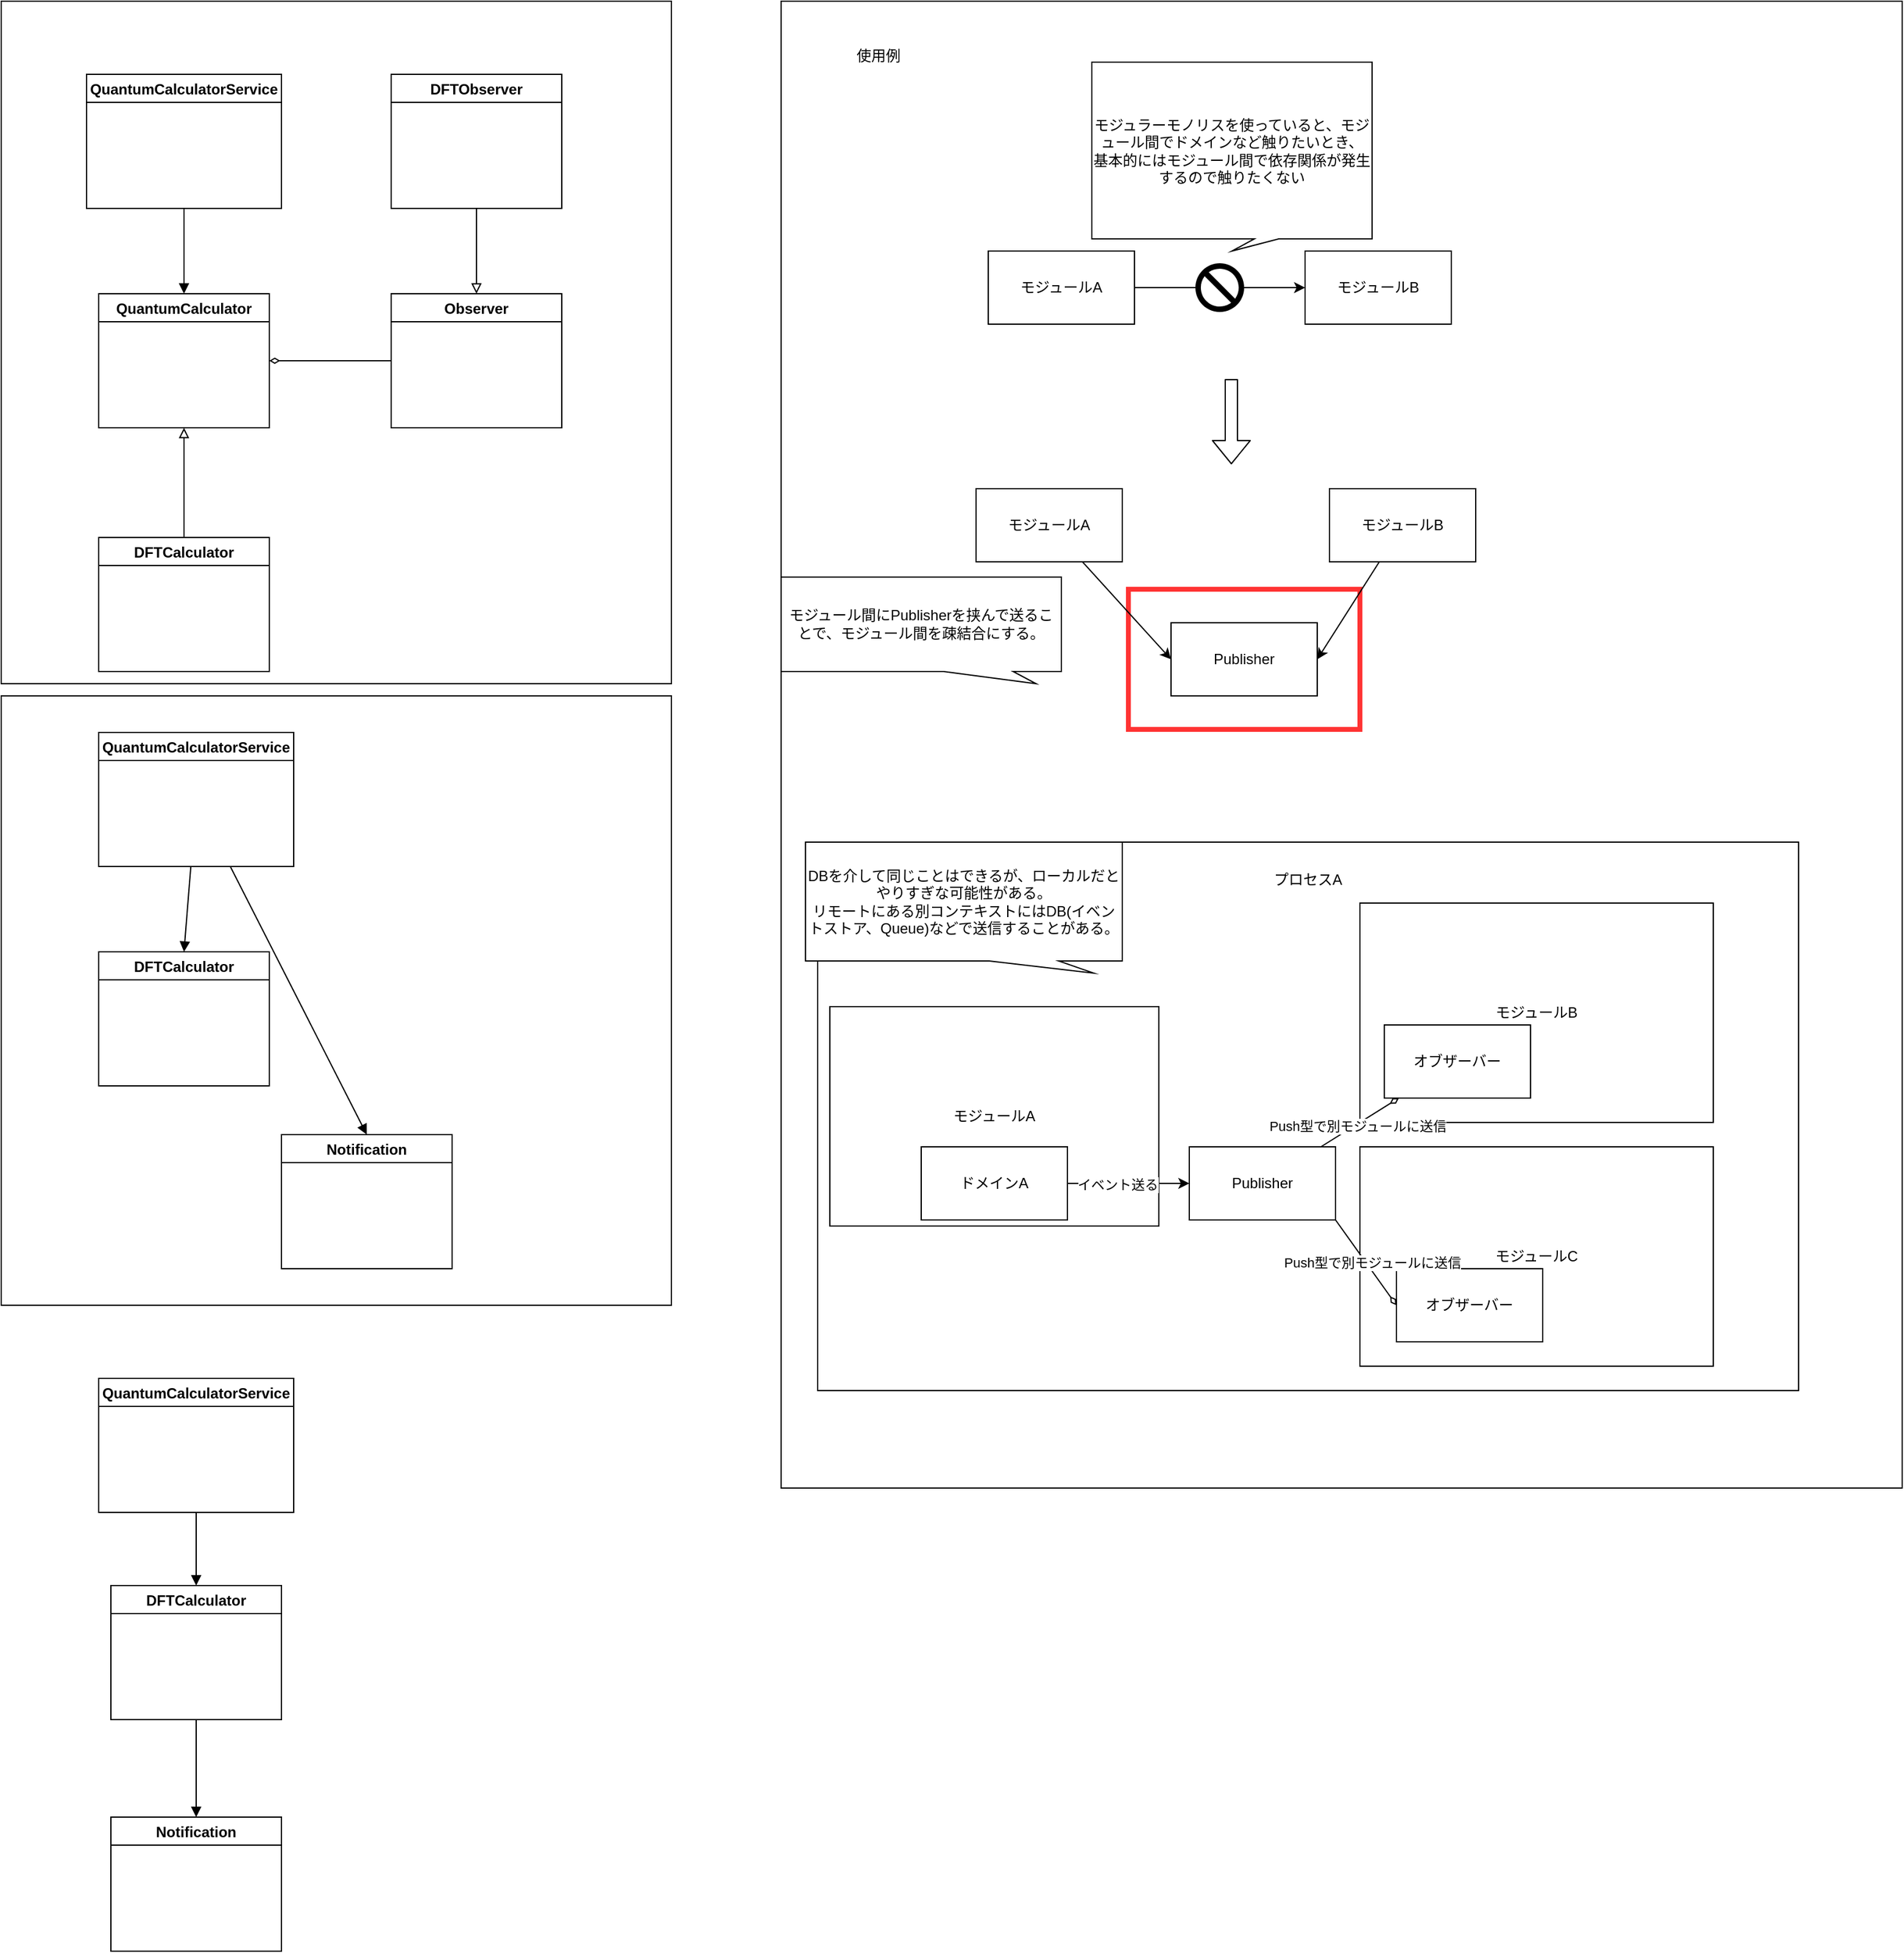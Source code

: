 <mxfile>
    <diagram id="JCCNLBj2ZMaoP5BMb1Lu" name="Page-1">
        <mxGraphModel dx="988" dy="1490" grid="1" gridSize="10" guides="1" tooltips="1" connect="1" arrows="1" fold="1" page="1" pageScale="1" pageWidth="1169" pageHeight="827" math="0" shadow="0">
            <root>
                <mxCell id="0"/>
                <mxCell id="1" parent="0"/>
                <mxCell id="54" value="" style="rounded=0;whiteSpace=wrap;html=1;" vertex="1" parent="1">
                    <mxGeometry x="680" y="-120" width="920" height="1220" as="geometry"/>
                </mxCell>
                <mxCell id="50" value="プロセスA&lt;br&gt;&lt;br&gt;&lt;br&gt;&lt;br&gt;&lt;br&gt;&lt;br&gt;&lt;br&gt;&lt;br&gt;&lt;br&gt;&lt;br&gt;&lt;br&gt;&lt;br&gt;&lt;br&gt;&lt;br&gt;&lt;br&gt;&lt;br&gt;&lt;br&gt;&lt;br&gt;&lt;br&gt;&lt;br&gt;&lt;br&gt;&lt;br&gt;&lt;br&gt;&lt;br&gt;&lt;br&gt;&lt;br&gt;&lt;br&gt;&lt;br&gt;" style="rounded=0;whiteSpace=wrap;html=1;" vertex="1" parent="1">
                    <mxGeometry x="710" y="570" width="805" height="450" as="geometry"/>
                </mxCell>
                <mxCell id="40" value="" style="rounded=0;whiteSpace=wrap;html=1;strokeColor=#FF3333;strokeWidth=4;" vertex="1" parent="1">
                    <mxGeometry x="965" y="362.5" width="190" height="115" as="geometry"/>
                </mxCell>
                <mxCell id="24" value="" style="rounded=0;whiteSpace=wrap;html=1;" parent="1" vertex="1">
                    <mxGeometry x="40" y="450" width="550" height="500" as="geometry"/>
                </mxCell>
                <mxCell id="23" value="" style="rounded=0;whiteSpace=wrap;html=1;" parent="1" vertex="1">
                    <mxGeometry x="40" y="-120" width="550" height="560" as="geometry"/>
                </mxCell>
                <mxCell id="3" value="QuantumCalculator" style="swimlane;" parent="1" vertex="1">
                    <mxGeometry x="120" y="120" width="140" height="110" as="geometry"/>
                </mxCell>
                <mxCell id="5" style="edgeStyle=none;html=1;entryX=0.5;entryY=1;entryDx=0;entryDy=0;endArrow=block;endFill=0;" parent="1" source="4" target="3" edge="1">
                    <mxGeometry relative="1" as="geometry">
                        <mxPoint x="190" y="250" as="targetPoint"/>
                    </mxGeometry>
                </mxCell>
                <mxCell id="4" value="DFTCalculator" style="swimlane;" parent="1" vertex="1">
                    <mxGeometry x="120" y="320" width="140" height="110" as="geometry"/>
                </mxCell>
                <mxCell id="8" style="edgeStyle=none;html=1;entryX=1;entryY=0.5;entryDx=0;entryDy=0;endArrow=diamondThin;endFill=0;" parent="1" source="6" target="3" edge="1">
                    <mxGeometry relative="1" as="geometry"/>
                </mxCell>
                <mxCell id="6" value="Observer" style="swimlane;" parent="1" vertex="1">
                    <mxGeometry x="360" y="120" width="140" height="110" as="geometry"/>
                </mxCell>
                <mxCell id="9" style="edgeStyle=none;html=1;entryX=0.5;entryY=0;entryDx=0;entryDy=0;endArrow=block;endFill=0;" parent="1" source="7" target="6" edge="1">
                    <mxGeometry relative="1" as="geometry"/>
                </mxCell>
                <mxCell id="7" value="DFTObserver" style="swimlane;" parent="1" vertex="1">
                    <mxGeometry x="360" y="-60" width="140" height="110" as="geometry"/>
                </mxCell>
                <mxCell id="10" value="DFTCalculator" style="swimlane;" parent="1" vertex="1">
                    <mxGeometry x="120" y="660" width="140" height="110" as="geometry"/>
                </mxCell>
                <mxCell id="12" style="edgeStyle=none;html=1;entryX=0.5;entryY=0;entryDx=0;entryDy=0;endArrow=block;endFill=1;" parent="1" source="11" target="10" edge="1">
                    <mxGeometry relative="1" as="geometry"/>
                </mxCell>
                <mxCell id="14" style="edgeStyle=none;html=1;entryX=0.5;entryY=0;entryDx=0;entryDy=0;endArrow=block;endFill=1;" parent="1" source="11" target="13" edge="1">
                    <mxGeometry relative="1" as="geometry"/>
                </mxCell>
                <mxCell id="11" value="QuantumCalculatorService" style="swimlane;" parent="1" vertex="1">
                    <mxGeometry x="120" y="480" width="160" height="110" as="geometry"/>
                </mxCell>
                <mxCell id="13" value="Notification" style="swimlane;" parent="1" vertex="1">
                    <mxGeometry x="270" y="810" width="140" height="110" as="geometry"/>
                </mxCell>
                <mxCell id="19" style="edgeStyle=none;html=1;entryX=0.5;entryY=0;entryDx=0;entryDy=0;endArrow=block;endFill=1;" parent="1" source="15" target="17" edge="1">
                    <mxGeometry relative="1" as="geometry"/>
                </mxCell>
                <mxCell id="15" value="DFTCalculator" style="swimlane;" parent="1" vertex="1">
                    <mxGeometry x="130" y="1180" width="140" height="110" as="geometry"/>
                </mxCell>
                <mxCell id="18" style="edgeStyle=none;html=1;entryX=0.5;entryY=0;entryDx=0;entryDy=0;endArrow=block;endFill=1;" parent="1" source="16" target="15" edge="1">
                    <mxGeometry relative="1" as="geometry"/>
                </mxCell>
                <mxCell id="16" value="QuantumCalculatorService" style="swimlane;" parent="1" vertex="1">
                    <mxGeometry x="120" y="1010" width="160" height="110" as="geometry"/>
                </mxCell>
                <mxCell id="17" value="Notification" style="swimlane;" parent="1" vertex="1">
                    <mxGeometry x="130" y="1370" width="140" height="110" as="geometry"/>
                </mxCell>
                <mxCell id="21" style="edgeStyle=none;html=1;entryX=0.5;entryY=0;entryDx=0;entryDy=0;endArrow=block;endFill=1;" parent="1" source="20" target="3" edge="1">
                    <mxGeometry relative="1" as="geometry"/>
                </mxCell>
                <mxCell id="20" value="QuantumCalculatorService" style="swimlane;" parent="1" vertex="1">
                    <mxGeometry x="110" y="-60" width="160" height="110" as="geometry"/>
                </mxCell>
                <mxCell id="32" style="edgeStyle=none;html=1;entryX=0;entryY=0.5;entryDx=0;entryDy=0;startArrow=none;" edge="1" parent="1" source="33" target="30">
                    <mxGeometry relative="1" as="geometry"/>
                </mxCell>
                <mxCell id="29" value="モジュールA" style="rounded=0;whiteSpace=wrap;html=1;" vertex="1" parent="1">
                    <mxGeometry x="850" y="85" width="120" height="60" as="geometry"/>
                </mxCell>
                <mxCell id="30" value="モジュールB" style="rounded=0;whiteSpace=wrap;html=1;" vertex="1" parent="1">
                    <mxGeometry x="1110" y="85" width="120" height="60" as="geometry"/>
                </mxCell>
                <mxCell id="39" style="edgeStyle=none;html=1;entryX=1;entryY=0.5;entryDx=0;entryDy=0;" edge="1" parent="1" source="31" target="37">
                    <mxGeometry relative="1" as="geometry"/>
                </mxCell>
                <mxCell id="31" value="モジュールB" style="rounded=0;whiteSpace=wrap;html=1;" vertex="1" parent="1">
                    <mxGeometry x="1130" y="280" width="120" height="60" as="geometry"/>
                </mxCell>
                <mxCell id="33" value="" style="shape=mxgraph.signs.safety.no;html=1;pointerEvents=1;fillColor=#000000;strokeColor=none;verticalLabelPosition=bottom;verticalAlign=top;align=center;" vertex="1" parent="1">
                    <mxGeometry x="1020" y="95" width="40" height="40" as="geometry"/>
                </mxCell>
                <mxCell id="34" value="" style="edgeStyle=none;html=1;entryX=0;entryY=0.5;entryDx=0;entryDy=0;endArrow=none;" edge="1" parent="1" source="29" target="33">
                    <mxGeometry relative="1" as="geometry">
                        <mxPoint x="970" y="115" as="sourcePoint"/>
                        <mxPoint x="1110" y="115" as="targetPoint"/>
                    </mxGeometry>
                </mxCell>
                <mxCell id="35" value="モジュラーモノリスを使っていると、モジュール間でドメインなど触りたいとき、&lt;br&gt;基本的にはモジュール間で依存関係が発生するので触りたくない" style="shape=callout;whiteSpace=wrap;html=1;perimeter=calloutPerimeter;size=10;position=0.58;base=20;" vertex="1" parent="1">
                    <mxGeometry x="935" y="-70" width="230" height="155" as="geometry"/>
                </mxCell>
                <mxCell id="38" style="edgeStyle=none;html=1;entryX=0;entryY=0.5;entryDx=0;entryDy=0;" edge="1" parent="1" source="36" target="37">
                    <mxGeometry relative="1" as="geometry"/>
                </mxCell>
                <mxCell id="36" value="モジュールA" style="rounded=0;whiteSpace=wrap;html=1;" vertex="1" parent="1">
                    <mxGeometry x="840" y="280" width="120" height="60" as="geometry"/>
                </mxCell>
                <mxCell id="37" value="Publisher" style="rounded=0;whiteSpace=wrap;html=1;" vertex="1" parent="1">
                    <mxGeometry x="1000" y="390" width="120" height="60" as="geometry"/>
                </mxCell>
                <mxCell id="41" value="モジュール間にPublisherを挟んで送ることで、モジュール間を疎結合にする。" style="shape=callout;whiteSpace=wrap;html=1;perimeter=calloutPerimeter;size=10;position=0.58;base=57;position2=0.91;" vertex="1" parent="1">
                    <mxGeometry x="680" y="352.5" width="230" height="87.5" as="geometry"/>
                </mxCell>
                <mxCell id="42" value="" style="shape=flexArrow;endArrow=classic;html=1;" edge="1" parent="1">
                    <mxGeometry width="50" height="50" relative="1" as="geometry">
                        <mxPoint x="1049.5" y="190" as="sourcePoint"/>
                        <mxPoint x="1049.5" y="260" as="targetPoint"/>
                    </mxGeometry>
                </mxCell>
                <mxCell id="43" value="モジュールA" style="rounded=0;whiteSpace=wrap;html=1;" vertex="1" parent="1">
                    <mxGeometry x="720" y="705" width="270" height="180" as="geometry"/>
                </mxCell>
                <mxCell id="47" style="edgeStyle=none;html=1;entryX=0;entryY=0.5;entryDx=0;entryDy=0;" edge="1" parent="1" source="44" target="46">
                    <mxGeometry relative="1" as="geometry"/>
                </mxCell>
                <mxCell id="56" value="イベント送る" style="edgeLabel;html=1;align=center;verticalAlign=middle;resizable=0;points=[];" vertex="1" connectable="0" parent="47">
                    <mxGeometry x="-0.183" relative="1" as="geometry">
                        <mxPoint y="1" as="offset"/>
                    </mxGeometry>
                </mxCell>
                <mxCell id="44" value="ドメインA" style="rounded=0;whiteSpace=wrap;html=1;" vertex="1" parent="1">
                    <mxGeometry x="795" y="820" width="120" height="60" as="geometry"/>
                </mxCell>
                <mxCell id="45" value="モジュールB" style="rounded=0;whiteSpace=wrap;html=1;" vertex="1" parent="1">
                    <mxGeometry x="1155" y="620" width="290" height="180" as="geometry"/>
                </mxCell>
                <mxCell id="49" style="edgeStyle=none;html=1;endArrow=diamondThin;endFill=0;" edge="1" parent="1" source="46" target="48">
                    <mxGeometry relative="1" as="geometry"/>
                </mxCell>
                <mxCell id="57" value="Push型で別モジュールに送信" style="edgeLabel;html=1;align=center;verticalAlign=middle;resizable=0;points=[];" vertex="1" connectable="0" parent="49">
                    <mxGeometry x="-0.066" y="-1" relative="1" as="geometry">
                        <mxPoint as="offset"/>
                    </mxGeometry>
                </mxCell>
                <mxCell id="46" value="Publisher" style="rounded=0;whiteSpace=wrap;html=1;" vertex="1" parent="1">
                    <mxGeometry x="1015" y="820" width="120" height="60" as="geometry"/>
                </mxCell>
                <mxCell id="48" value="オブザーバー" style="rounded=0;whiteSpace=wrap;html=1;" vertex="1" parent="1">
                    <mxGeometry x="1175" y="720" width="120" height="60" as="geometry"/>
                </mxCell>
                <mxCell id="51" value="モジュールC" style="rounded=0;whiteSpace=wrap;html=1;" vertex="1" parent="1">
                    <mxGeometry x="1155" y="820" width="290" height="180" as="geometry"/>
                </mxCell>
                <mxCell id="52" value="オブザーバー" style="rounded=0;whiteSpace=wrap;html=1;" vertex="1" parent="1">
                    <mxGeometry x="1185" y="920" width="120" height="60" as="geometry"/>
                </mxCell>
                <mxCell id="53" style="edgeStyle=none;html=1;endArrow=diamondThin;endFill=0;entryX=0;entryY=0.5;entryDx=0;entryDy=0;exitX=1;exitY=1;exitDx=0;exitDy=0;" edge="1" parent="1" source="46" target="52">
                    <mxGeometry relative="1" as="geometry">
                        <mxPoint x="1145" y="830" as="sourcePoint"/>
                        <mxPoint x="1205" y="800" as="targetPoint"/>
                    </mxGeometry>
                </mxCell>
                <mxCell id="58" value="Push型で別モジュールに送信" style="edgeLabel;html=1;align=center;verticalAlign=middle;resizable=0;points=[];" vertex="1" connectable="0" parent="53">
                    <mxGeometry x="0.06" y="4" relative="1" as="geometry">
                        <mxPoint as="offset"/>
                    </mxGeometry>
                </mxCell>
                <mxCell id="55" value="使用例" style="text;html=1;strokeColor=none;fillColor=none;align=center;verticalAlign=middle;whiteSpace=wrap;rounded=0;" vertex="1" parent="1">
                    <mxGeometry x="730" y="-90" width="60" height="30" as="geometry"/>
                </mxCell>
                <mxCell id="59" value="DBを介して同じことはできるが、ローカルだとやりすぎな可能性がある。&lt;br&gt;リモートにある別コンテキストにはDB(イベントストア、Queue)などで送信することがある。" style="shape=callout;whiteSpace=wrap;html=1;perimeter=calloutPerimeter;size=10;position=0.58;base=57;position2=0.91;" vertex="1" parent="1">
                    <mxGeometry x="700" y="570" width="260" height="107.5" as="geometry"/>
                </mxCell>
            </root>
        </mxGraphModel>
    </diagram>
</mxfile>